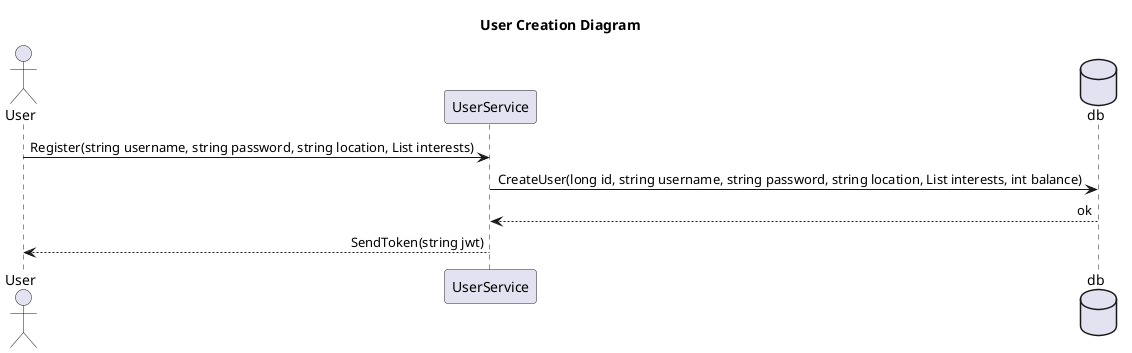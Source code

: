 @startuml Sequence
skinparam sequenceMessageAlign right
title "User Creation Diagram"
actor User
participant UserService
' participant NotificationService

database db

User ->UserService : Register(string username, string password, string location, List interests)
UserService -> db : CreateUser(long id, string username, string password, string location, List interests, int balance)
db --> UserService : ok
UserService --> User : SendToken(string jwt)
@enduml
